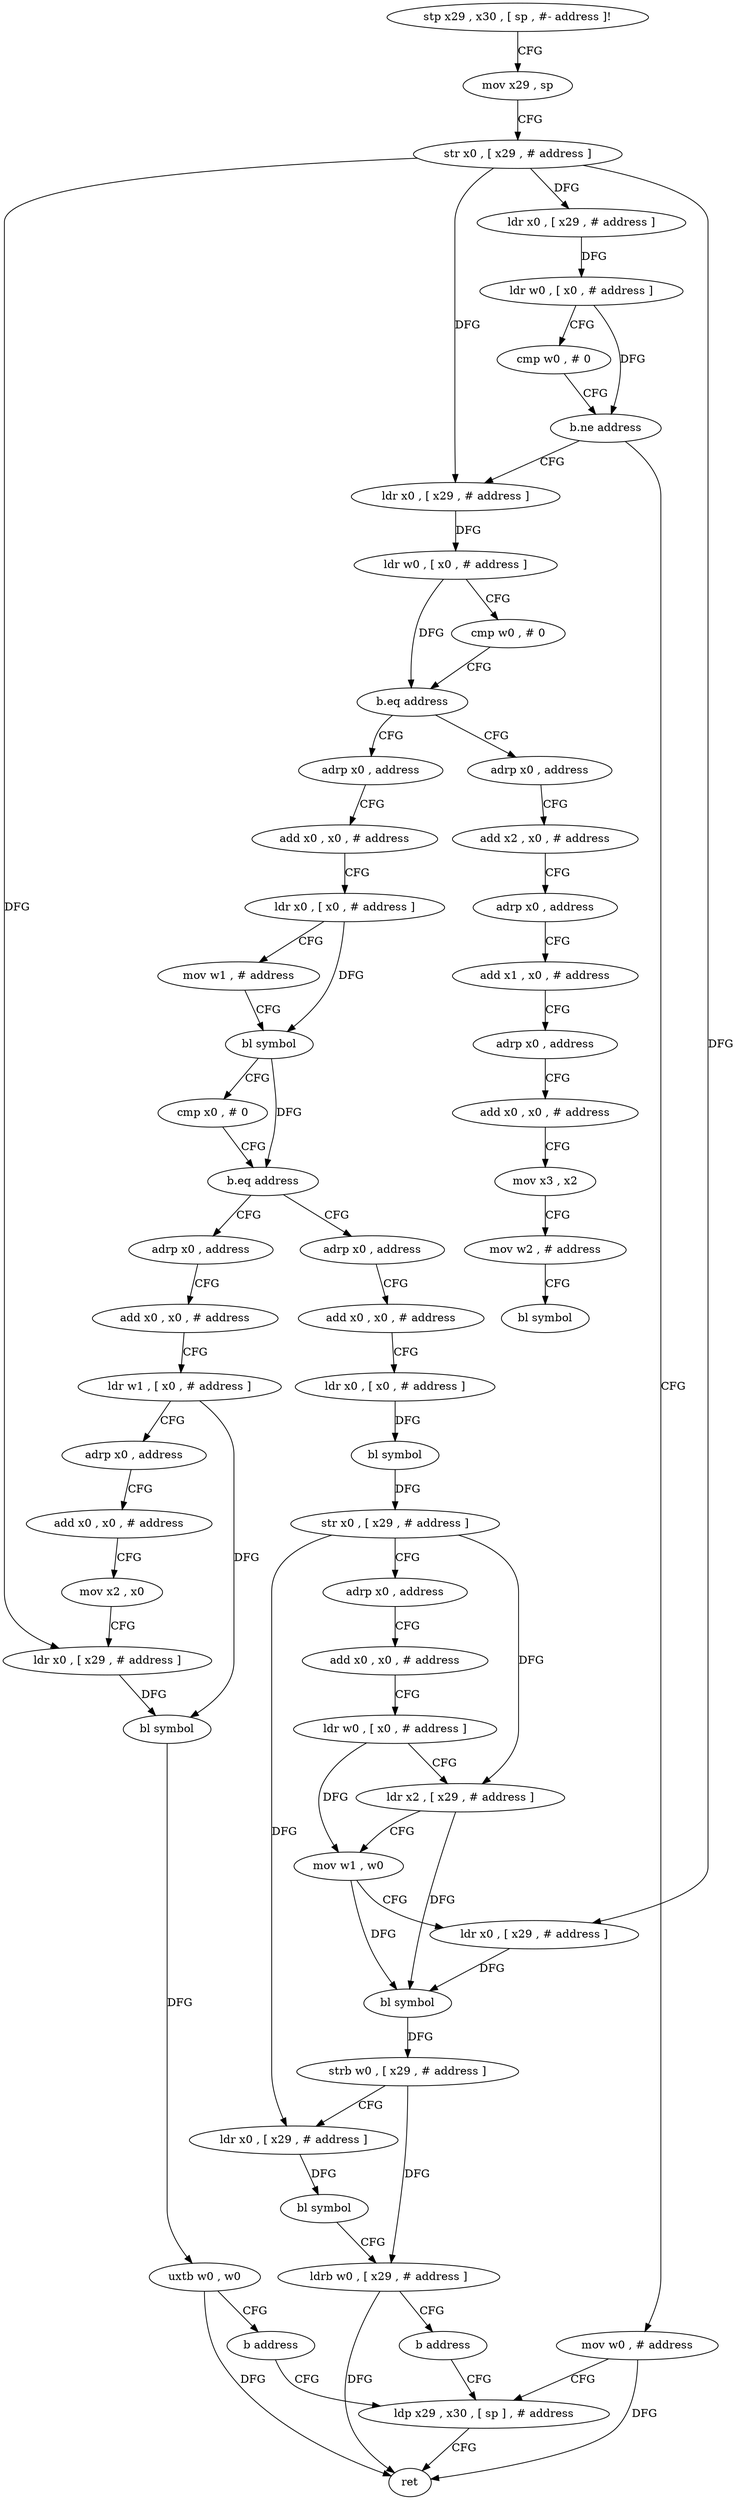 digraph "func" {
"4225048" [label = "stp x29 , x30 , [ sp , #- address ]!" ]
"4225052" [label = "mov x29 , sp" ]
"4225056" [label = "str x0 , [ x29 , # address ]" ]
"4225060" [label = "ldr x0 , [ x29 , # address ]" ]
"4225064" [label = "ldr w0 , [ x0 , # address ]" ]
"4225068" [label = "cmp w0 , # 0" ]
"4225072" [label = "b.ne address" ]
"4225264" [label = "mov w0 , # address" ]
"4225076" [label = "ldr x0 , [ x29 , # address ]" ]
"4225268" [label = "ldp x29 , x30 , [ sp ] , # address" ]
"4225080" [label = "ldr w0 , [ x0 , # address ]" ]
"4225084" [label = "cmp w0 , # 0" ]
"4225088" [label = "b.eq address" ]
"4225128" [label = "adrp x0 , address" ]
"4225092" [label = "adrp x0 , address" ]
"4225132" [label = "add x0 , x0 , # address" ]
"4225136" [label = "ldr x0 , [ x0 , # address ]" ]
"4225140" [label = "mov w1 , # address" ]
"4225144" [label = "bl symbol" ]
"4225148" [label = "cmp x0 , # 0" ]
"4225152" [label = "b.eq address" ]
"4225224" [label = "adrp x0 , address" ]
"4225156" [label = "adrp x0 , address" ]
"4225096" [label = "add x2 , x0 , # address" ]
"4225100" [label = "adrp x0 , address" ]
"4225104" [label = "add x1 , x0 , # address" ]
"4225108" [label = "adrp x0 , address" ]
"4225112" [label = "add x0 , x0 , # address" ]
"4225116" [label = "mov x3 , x2" ]
"4225120" [label = "mov w2 , # address" ]
"4225124" [label = "bl symbol" ]
"4225228" [label = "add x0 , x0 , # address" ]
"4225232" [label = "ldr w1 , [ x0 , # address ]" ]
"4225236" [label = "adrp x0 , address" ]
"4225240" [label = "add x0 , x0 , # address" ]
"4225244" [label = "mov x2 , x0" ]
"4225248" [label = "ldr x0 , [ x29 , # address ]" ]
"4225252" [label = "bl symbol" ]
"4225256" [label = "uxtb w0 , w0" ]
"4225260" [label = "b address" ]
"4225160" [label = "add x0 , x0 , # address" ]
"4225164" [label = "ldr x0 , [ x0 , # address ]" ]
"4225168" [label = "bl symbol" ]
"4225172" [label = "str x0 , [ x29 , # address ]" ]
"4225176" [label = "adrp x0 , address" ]
"4225180" [label = "add x0 , x0 , # address" ]
"4225184" [label = "ldr w0 , [ x0 , # address ]" ]
"4225188" [label = "ldr x2 , [ x29 , # address ]" ]
"4225192" [label = "mov w1 , w0" ]
"4225196" [label = "ldr x0 , [ x29 , # address ]" ]
"4225200" [label = "bl symbol" ]
"4225204" [label = "strb w0 , [ x29 , # address ]" ]
"4225208" [label = "ldr x0 , [ x29 , # address ]" ]
"4225212" [label = "bl symbol" ]
"4225216" [label = "ldrb w0 , [ x29 , # address ]" ]
"4225220" [label = "b address" ]
"4225272" [label = "ret" ]
"4225048" -> "4225052" [ label = "CFG" ]
"4225052" -> "4225056" [ label = "CFG" ]
"4225056" -> "4225060" [ label = "DFG" ]
"4225056" -> "4225076" [ label = "DFG" ]
"4225056" -> "4225248" [ label = "DFG" ]
"4225056" -> "4225196" [ label = "DFG" ]
"4225060" -> "4225064" [ label = "DFG" ]
"4225064" -> "4225068" [ label = "CFG" ]
"4225064" -> "4225072" [ label = "DFG" ]
"4225068" -> "4225072" [ label = "CFG" ]
"4225072" -> "4225264" [ label = "CFG" ]
"4225072" -> "4225076" [ label = "CFG" ]
"4225264" -> "4225268" [ label = "CFG" ]
"4225264" -> "4225272" [ label = "DFG" ]
"4225076" -> "4225080" [ label = "DFG" ]
"4225268" -> "4225272" [ label = "CFG" ]
"4225080" -> "4225084" [ label = "CFG" ]
"4225080" -> "4225088" [ label = "DFG" ]
"4225084" -> "4225088" [ label = "CFG" ]
"4225088" -> "4225128" [ label = "CFG" ]
"4225088" -> "4225092" [ label = "CFG" ]
"4225128" -> "4225132" [ label = "CFG" ]
"4225092" -> "4225096" [ label = "CFG" ]
"4225132" -> "4225136" [ label = "CFG" ]
"4225136" -> "4225140" [ label = "CFG" ]
"4225136" -> "4225144" [ label = "DFG" ]
"4225140" -> "4225144" [ label = "CFG" ]
"4225144" -> "4225148" [ label = "CFG" ]
"4225144" -> "4225152" [ label = "DFG" ]
"4225148" -> "4225152" [ label = "CFG" ]
"4225152" -> "4225224" [ label = "CFG" ]
"4225152" -> "4225156" [ label = "CFG" ]
"4225224" -> "4225228" [ label = "CFG" ]
"4225156" -> "4225160" [ label = "CFG" ]
"4225096" -> "4225100" [ label = "CFG" ]
"4225100" -> "4225104" [ label = "CFG" ]
"4225104" -> "4225108" [ label = "CFG" ]
"4225108" -> "4225112" [ label = "CFG" ]
"4225112" -> "4225116" [ label = "CFG" ]
"4225116" -> "4225120" [ label = "CFG" ]
"4225120" -> "4225124" [ label = "CFG" ]
"4225228" -> "4225232" [ label = "CFG" ]
"4225232" -> "4225236" [ label = "CFG" ]
"4225232" -> "4225252" [ label = "DFG" ]
"4225236" -> "4225240" [ label = "CFG" ]
"4225240" -> "4225244" [ label = "CFG" ]
"4225244" -> "4225248" [ label = "CFG" ]
"4225248" -> "4225252" [ label = "DFG" ]
"4225252" -> "4225256" [ label = "DFG" ]
"4225256" -> "4225260" [ label = "CFG" ]
"4225256" -> "4225272" [ label = "DFG" ]
"4225260" -> "4225268" [ label = "CFG" ]
"4225160" -> "4225164" [ label = "CFG" ]
"4225164" -> "4225168" [ label = "DFG" ]
"4225168" -> "4225172" [ label = "DFG" ]
"4225172" -> "4225176" [ label = "CFG" ]
"4225172" -> "4225188" [ label = "DFG" ]
"4225172" -> "4225208" [ label = "DFG" ]
"4225176" -> "4225180" [ label = "CFG" ]
"4225180" -> "4225184" [ label = "CFG" ]
"4225184" -> "4225188" [ label = "CFG" ]
"4225184" -> "4225192" [ label = "DFG" ]
"4225188" -> "4225192" [ label = "CFG" ]
"4225188" -> "4225200" [ label = "DFG" ]
"4225192" -> "4225196" [ label = "CFG" ]
"4225192" -> "4225200" [ label = "DFG" ]
"4225196" -> "4225200" [ label = "DFG" ]
"4225200" -> "4225204" [ label = "DFG" ]
"4225204" -> "4225208" [ label = "CFG" ]
"4225204" -> "4225216" [ label = "DFG" ]
"4225208" -> "4225212" [ label = "DFG" ]
"4225212" -> "4225216" [ label = "CFG" ]
"4225216" -> "4225220" [ label = "CFG" ]
"4225216" -> "4225272" [ label = "DFG" ]
"4225220" -> "4225268" [ label = "CFG" ]
}
